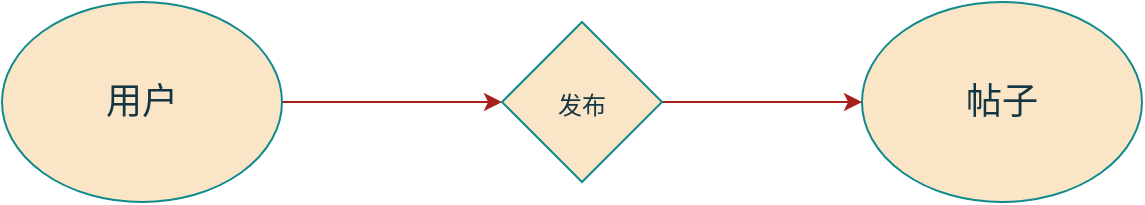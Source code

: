 <mxfile version="21.1.8" type="github">
  <diagram name="Page-1" id="42789a77-a242-8287-6e28-9cd8cfd52e62">
    <mxGraphModel dx="1071" dy="639" grid="1" gridSize="10" guides="1" tooltips="1" connect="1" arrows="1" fold="1" page="1" pageScale="1" pageWidth="1100" pageHeight="850" background="none" math="0" shadow="0">
      <root>
        <mxCell id="0" />
        <mxCell id="1" parent="0" />
        <mxCell id="ZiD4bpsWM2vaAbMM09D3-4" value="" style="edgeStyle=orthogonalEdgeStyle;rounded=0;orthogonalLoop=1;jettySize=auto;html=1;strokeColor=#A8201A;fontColor=#143642;fillColor=#FAE5C7;" edge="1" parent="1" source="ZiD4bpsWM2vaAbMM09D3-1" target="ZiD4bpsWM2vaAbMM09D3-3">
          <mxGeometry relative="1" as="geometry" />
        </mxCell>
        <mxCell id="ZiD4bpsWM2vaAbMM09D3-1" value="用户" style="ellipse;whiteSpace=wrap;html=1;fontSize=18;labelBackgroundColor=none;fillColor=#FAE5C7;strokeColor=#0F8B8D;fontColor=#143642;" vertex="1" parent="1">
          <mxGeometry x="190" y="90" width="140" height="100" as="geometry" />
        </mxCell>
        <mxCell id="ZiD4bpsWM2vaAbMM09D3-2" value="帖子" style="ellipse;whiteSpace=wrap;html=1;fontSize=18;labelBackgroundColor=none;fillColor=#FAE5C7;strokeColor=#0F8B8D;fontColor=#143642;" vertex="1" parent="1">
          <mxGeometry x="620" y="90" width="140" height="100" as="geometry" />
        </mxCell>
        <mxCell id="ZiD4bpsWM2vaAbMM09D3-5" value="" style="edgeStyle=orthogonalEdgeStyle;rounded=0;orthogonalLoop=1;jettySize=auto;html=1;strokeColor=#A8201A;fontColor=#143642;fillColor=#FAE5C7;" edge="1" parent="1" source="ZiD4bpsWM2vaAbMM09D3-3" target="ZiD4bpsWM2vaAbMM09D3-2">
          <mxGeometry relative="1" as="geometry" />
        </mxCell>
        <mxCell id="ZiD4bpsWM2vaAbMM09D3-3" value="&lt;font style=&quot;font-size: 12px;&quot;&gt;发布&lt;/font&gt;" style="rhombus;whiteSpace=wrap;html=1;fontSize=18;fillColor=#FAE5C7;strokeColor=#0F8B8D;fontColor=#143642;labelBackgroundColor=none;" vertex="1" parent="1">
          <mxGeometry x="440" y="100" width="80" height="80" as="geometry" />
        </mxCell>
      </root>
    </mxGraphModel>
  </diagram>
</mxfile>
